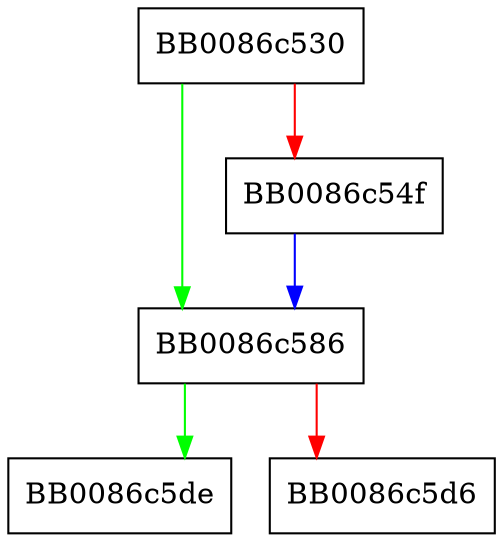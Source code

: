digraph fprintf {
  node [shape="box"];
  graph [splines=ortho];
  BB0086c530 -> BB0086c586 [color="green"];
  BB0086c530 -> BB0086c54f [color="red"];
  BB0086c54f -> BB0086c586 [color="blue"];
  BB0086c586 -> BB0086c5de [color="green"];
  BB0086c586 -> BB0086c5d6 [color="red"];
}
